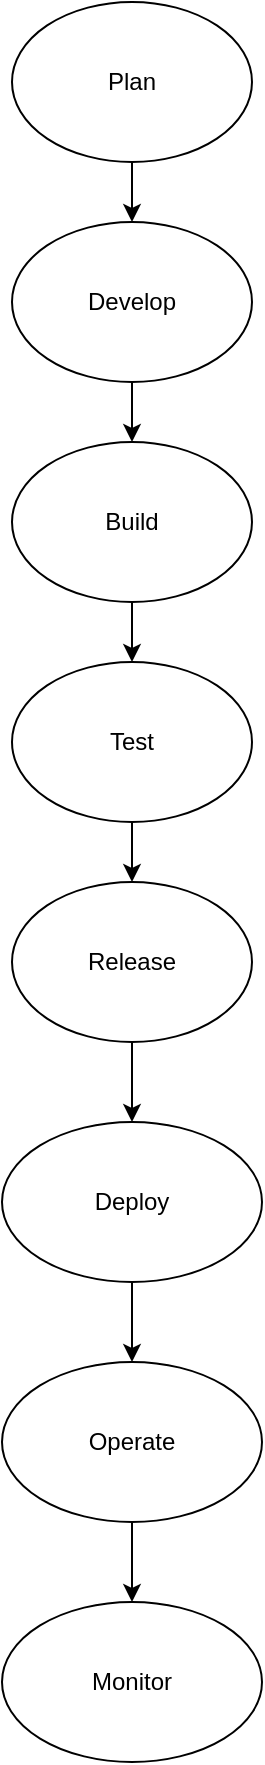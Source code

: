 <mxfile version="28.0.7">
  <diagram name="Page-1" id="MZsv8QqthjIFQ7dekh1-">
    <mxGraphModel dx="1042" dy="562" grid="1" gridSize="10" guides="1" tooltips="1" connect="1" arrows="1" fold="1" page="1" pageScale="1" pageWidth="850" pageHeight="1100" math="0" shadow="0">
      <root>
        <mxCell id="0" />
        <mxCell id="1" parent="0" />
        <mxCell id="HJXCcO_lv6UoFXGV9zWp-10" value="" style="edgeStyle=orthogonalEdgeStyle;rounded=0;orthogonalLoop=1;jettySize=auto;html=1;" edge="1" parent="1" source="HJXCcO_lv6UoFXGV9zWp-1" target="HJXCcO_lv6UoFXGV9zWp-2">
          <mxGeometry relative="1" as="geometry" />
        </mxCell>
        <mxCell id="HJXCcO_lv6UoFXGV9zWp-1" value="Plan" style="ellipse;whiteSpace=wrap;html=1;" vertex="1" parent="1">
          <mxGeometry x="320" y="50" width="120" height="80" as="geometry" />
        </mxCell>
        <mxCell id="HJXCcO_lv6UoFXGV9zWp-12" value="" style="edgeStyle=orthogonalEdgeStyle;rounded=0;orthogonalLoop=1;jettySize=auto;html=1;" edge="1" parent="1" source="HJXCcO_lv6UoFXGV9zWp-2" target="HJXCcO_lv6UoFXGV9zWp-3">
          <mxGeometry relative="1" as="geometry">
            <Array as="points">
              <mxPoint x="380" y="260" />
              <mxPoint x="380" y="260" />
            </Array>
          </mxGeometry>
        </mxCell>
        <mxCell id="HJXCcO_lv6UoFXGV9zWp-2" value="Develop" style="ellipse;whiteSpace=wrap;html=1;" vertex="1" parent="1">
          <mxGeometry x="320" y="160" width="120" height="80" as="geometry" />
        </mxCell>
        <mxCell id="HJXCcO_lv6UoFXGV9zWp-13" value="" style="edgeStyle=orthogonalEdgeStyle;rounded=0;orthogonalLoop=1;jettySize=auto;html=1;" edge="1" parent="1" source="HJXCcO_lv6UoFXGV9zWp-3" target="HJXCcO_lv6UoFXGV9zWp-4">
          <mxGeometry relative="1" as="geometry" />
        </mxCell>
        <mxCell id="HJXCcO_lv6UoFXGV9zWp-3" value="Build" style="ellipse;whiteSpace=wrap;html=1;" vertex="1" parent="1">
          <mxGeometry x="320" y="270" width="120" height="80" as="geometry" />
        </mxCell>
        <mxCell id="HJXCcO_lv6UoFXGV9zWp-14" value="" style="edgeStyle=orthogonalEdgeStyle;rounded=0;orthogonalLoop=1;jettySize=auto;html=1;" edge="1" parent="1" source="HJXCcO_lv6UoFXGV9zWp-4" target="HJXCcO_lv6UoFXGV9zWp-6">
          <mxGeometry relative="1" as="geometry" />
        </mxCell>
        <mxCell id="HJXCcO_lv6UoFXGV9zWp-4" value="Test" style="ellipse;whiteSpace=wrap;html=1;" vertex="1" parent="1">
          <mxGeometry x="320" y="380" width="120" height="80" as="geometry" />
        </mxCell>
        <mxCell id="HJXCcO_lv6UoFXGV9zWp-25" value="" style="edgeStyle=orthogonalEdgeStyle;rounded=0;orthogonalLoop=1;jettySize=auto;html=1;" edge="1" parent="1" source="HJXCcO_lv6UoFXGV9zWp-6" target="HJXCcO_lv6UoFXGV9zWp-7">
          <mxGeometry relative="1" as="geometry" />
        </mxCell>
        <mxCell id="HJXCcO_lv6UoFXGV9zWp-6" value="Release" style="ellipse;whiteSpace=wrap;html=1;" vertex="1" parent="1">
          <mxGeometry x="320" y="490" width="120" height="80" as="geometry" />
        </mxCell>
        <mxCell id="HJXCcO_lv6UoFXGV9zWp-16" value="" style="edgeStyle=orthogonalEdgeStyle;rounded=0;orthogonalLoop=1;jettySize=auto;html=1;" edge="1" parent="1" source="HJXCcO_lv6UoFXGV9zWp-7" target="HJXCcO_lv6UoFXGV9zWp-8">
          <mxGeometry relative="1" as="geometry" />
        </mxCell>
        <mxCell id="HJXCcO_lv6UoFXGV9zWp-7" value="Deploy" style="ellipse;whiteSpace=wrap;html=1;" vertex="1" parent="1">
          <mxGeometry x="315" y="610" width="130" height="80" as="geometry" />
        </mxCell>
        <mxCell id="HJXCcO_lv6UoFXGV9zWp-17" value="" style="edgeStyle=orthogonalEdgeStyle;rounded=0;orthogonalLoop=1;jettySize=auto;html=1;" edge="1" parent="1" source="HJXCcO_lv6UoFXGV9zWp-8" target="HJXCcO_lv6UoFXGV9zWp-9">
          <mxGeometry relative="1" as="geometry" />
        </mxCell>
        <mxCell id="HJXCcO_lv6UoFXGV9zWp-8" value="Operate" style="ellipse;whiteSpace=wrap;html=1;" vertex="1" parent="1">
          <mxGeometry x="315" y="730" width="130" height="80" as="geometry" />
        </mxCell>
        <mxCell id="HJXCcO_lv6UoFXGV9zWp-9" value="Monitor" style="ellipse;whiteSpace=wrap;html=1;" vertex="1" parent="1">
          <mxGeometry x="315" y="850" width="130" height="80" as="geometry" />
        </mxCell>
      </root>
    </mxGraphModel>
  </diagram>
</mxfile>
